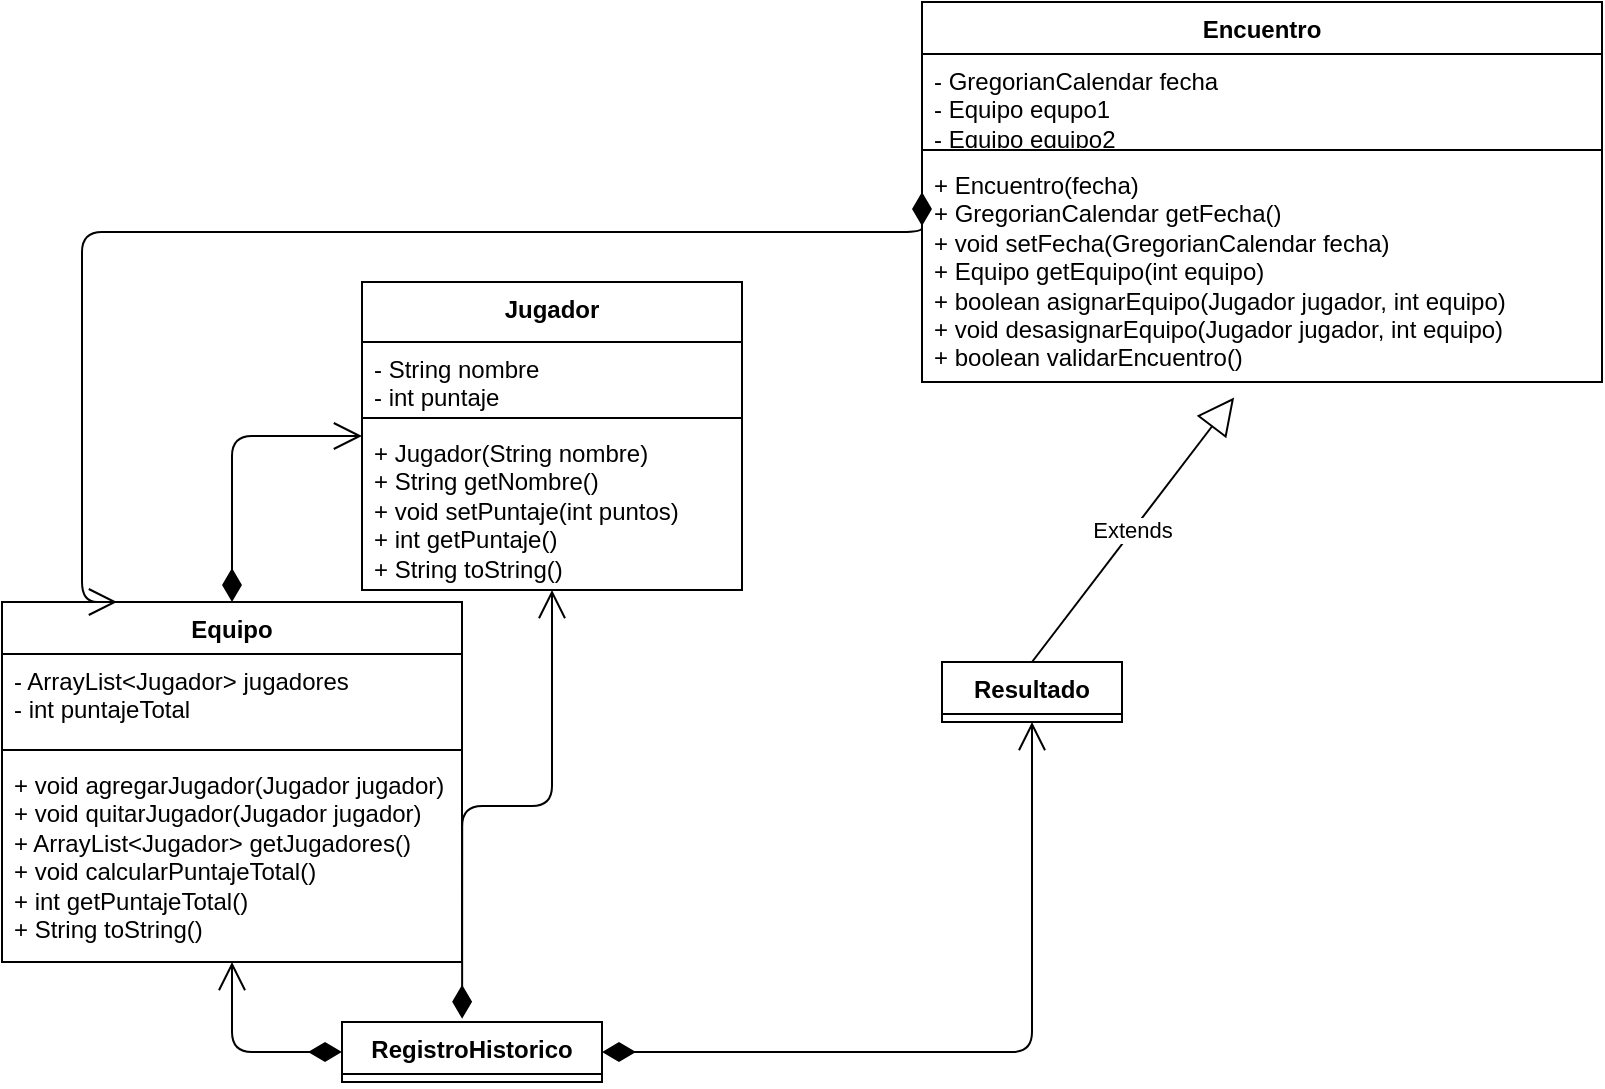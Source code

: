 <mxfile>
    <diagram id="XKQUyEYTQLRtM4egtF_2" name="Página-1">
        <mxGraphModel dx="418" dy="1535" grid="1" gridSize="10" guides="1" tooltips="1" connect="1" arrows="1" fold="1" page="1" pageScale="1" pageWidth="827" pageHeight="1169" math="0" shadow="0">
            <root>
                <mxCell id="0"/>
                <mxCell id="1" parent="0"/>
                <mxCell id="2" value="Jugador" style="swimlane;fontStyle=1;align=center;verticalAlign=top;childLayout=stackLayout;horizontal=1;startSize=30;horizontalStack=0;resizeParent=1;resizeParentMax=0;resizeLast=0;collapsible=1;marginBottom=0;whiteSpace=wrap;html=1;" parent="1" vertex="1">
                    <mxGeometry x="210" y="120" width="190" height="154" as="geometry">
                        <mxRectangle x="220" y="190" width="80" height="30" as="alternateBounds"/>
                    </mxGeometry>
                </mxCell>
                <mxCell id="3" value="- String nombre&lt;div&gt;- int puntaje&lt;/div&gt;" style="text;strokeColor=none;fillColor=none;align=left;verticalAlign=top;spacingLeft=4;spacingRight=4;overflow=hidden;rotatable=0;points=[[0,0.5],[1,0.5]];portConstraint=eastwest;whiteSpace=wrap;html=1;" parent="2" vertex="1">
                    <mxGeometry y="30" width="190" height="34" as="geometry"/>
                </mxCell>
                <mxCell id="4" value="" style="line;strokeWidth=1;fillColor=none;align=left;verticalAlign=middle;spacingTop=-1;spacingLeft=3;spacingRight=3;rotatable=0;labelPosition=right;points=[];portConstraint=eastwest;strokeColor=inherit;" parent="2" vertex="1">
                    <mxGeometry y="64" width="190" height="8" as="geometry"/>
                </mxCell>
                <mxCell id="5" value="+ Jugador(String nombre)&lt;div&gt;+ String getNombre()&lt;/div&gt;&lt;div&gt;+ void setPuntaje(int puntos)&lt;/div&gt;&lt;div&gt;+ int getPuntaje()&lt;/div&gt;&lt;div&gt;+ String toString()&lt;/div&gt;" style="text;strokeColor=none;fillColor=none;align=left;verticalAlign=top;spacingLeft=4;spacingRight=4;overflow=hidden;rotatable=0;points=[[0,0.5],[1,0.5]];portConstraint=eastwest;whiteSpace=wrap;html=1;" parent="2" vertex="1">
                    <mxGeometry y="72" width="190" height="82" as="geometry"/>
                </mxCell>
                <mxCell id="6" value="Encuentro" style="swimlane;fontStyle=1;align=center;verticalAlign=top;childLayout=stackLayout;horizontal=1;startSize=26;horizontalStack=0;resizeParent=1;resizeParentMax=0;resizeLast=0;collapsible=1;marginBottom=0;whiteSpace=wrap;html=1;" parent="1" vertex="1">
                    <mxGeometry x="490" y="-20" width="340" height="190" as="geometry">
                        <mxRectangle x="500" y="80" width="100" height="30" as="alternateBounds"/>
                    </mxGeometry>
                </mxCell>
                <mxCell id="7" value="&lt;div&gt;- GregorianCalendar fecha&lt;/div&gt;- Equipo equpo1&lt;div&gt;- Equipo equipo2&lt;/div&gt;" style="text;strokeColor=none;fillColor=none;align=left;verticalAlign=top;spacingLeft=4;spacingRight=4;overflow=hidden;rotatable=0;points=[[0,0.5],[1,0.5]];portConstraint=eastwest;whiteSpace=wrap;html=1;" parent="6" vertex="1">
                    <mxGeometry y="26" width="340" height="44" as="geometry"/>
                </mxCell>
                <mxCell id="8" value="" style="line;strokeWidth=1;fillColor=none;align=left;verticalAlign=middle;spacingTop=-1;spacingLeft=3;spacingRight=3;rotatable=0;labelPosition=right;points=[];portConstraint=eastwest;strokeColor=inherit;" parent="6" vertex="1">
                    <mxGeometry y="70" width="340" height="8" as="geometry"/>
                </mxCell>
                <mxCell id="9" value="+ Encuentro(fecha)&lt;div&gt;&lt;font color=&quot;#000000&quot;&gt;+ GregorianCalendar getFecha()&lt;/font&gt;&lt;/div&gt;&lt;div&gt;&lt;font color=&quot;#000000&quot;&gt;+ void setFecha(GregorianCalendar fecha)&lt;/font&gt;&lt;/div&gt;&lt;div&gt;&lt;font color=&quot;#000000&quot;&gt;&lt;font color=&quot;#000000&quot;&gt;+ Equipo getEquipo(int equipo)&lt;/font&gt;&lt;/font&gt;&lt;/div&gt;&lt;div&gt;&lt;div&gt;+ boolean asignarEquipo(Jugador jugador, int equipo)&lt;/div&gt;&lt;div&gt;+ void desasignarEquipo(Jugador jugador, int equipo)&lt;/div&gt;&lt;div&gt;+ boolean validarEncuentro()&lt;/div&gt;&lt;/div&gt;" style="text;strokeColor=none;fillColor=none;align=left;verticalAlign=top;spacingLeft=4;spacingRight=4;overflow=hidden;rotatable=0;points=[[0,0.5],[1,0.5]];portConstraint=eastwest;whiteSpace=wrap;html=1;" parent="6" vertex="1">
                    <mxGeometry y="78" width="340" height="112" as="geometry"/>
                </mxCell>
                <mxCell id="10" value="Equipo" style="swimlane;fontStyle=1;align=center;verticalAlign=top;childLayout=stackLayout;horizontal=1;startSize=26;horizontalStack=0;resizeParent=1;resizeParentMax=0;resizeLast=0;collapsible=1;marginBottom=0;whiteSpace=wrap;html=1;" parent="1" vertex="1">
                    <mxGeometry x="30" y="280" width="230" height="180" as="geometry">
                        <mxRectangle x="50" y="320" width="80" height="30" as="alternateBounds"/>
                    </mxGeometry>
                </mxCell>
                <mxCell id="11" value="- ArrayList&amp;lt;Jugador&amp;gt; jugadores&lt;div&gt;- int puntajeTotal&lt;/div&gt;" style="text;strokeColor=none;fillColor=none;align=left;verticalAlign=top;spacingLeft=4;spacingRight=4;overflow=hidden;rotatable=0;points=[[0,0.5],[1,0.5]];portConstraint=eastwest;whiteSpace=wrap;html=1;" parent="10" vertex="1">
                    <mxGeometry y="26" width="230" height="44" as="geometry"/>
                </mxCell>
                <mxCell id="12" value="" style="line;strokeWidth=1;fillColor=none;align=left;verticalAlign=middle;spacingTop=-1;spacingLeft=3;spacingRight=3;rotatable=0;labelPosition=right;points=[];portConstraint=eastwest;strokeColor=inherit;" parent="10" vertex="1">
                    <mxGeometry y="70" width="230" height="8" as="geometry"/>
                </mxCell>
                <mxCell id="13" value="+ void agregarJugador(Jugador jugador)&lt;div&gt;&lt;font color=&quot;#000000&quot;&gt;+ void quitarJugador(Jugador jugador)&lt;br&gt;&lt;/font&gt;&lt;div&gt;+ ArrayList&amp;lt;Jugador&amp;gt; getJugadores()&lt;/div&gt;&lt;div&gt;+ void calcularPuntajeTotal()&lt;/div&gt;&lt;div&gt;+ int getPuntajeTotal()&lt;/div&gt;&lt;/div&gt;&lt;div&gt;+ String toString()&lt;/div&gt;" style="text;strokeColor=none;fillColor=none;align=left;verticalAlign=top;spacingLeft=4;spacingRight=4;overflow=hidden;rotatable=0;points=[[0,0.5],[1,0.5]];portConstraint=eastwest;whiteSpace=wrap;html=1;" parent="10" vertex="1">
                    <mxGeometry y="78" width="230" height="102" as="geometry"/>
                </mxCell>
                <mxCell id="14" value="Extends" style="endArrow=block;endSize=16;endFill=0;html=1;entryX=0.459;entryY=1.069;entryDx=0;entryDy=0;entryPerimeter=0;exitX=0.5;exitY=0;exitDx=0;exitDy=0;" parent="1" source="15" target="9" edge="1">
                    <mxGeometry width="160" relative="1" as="geometry">
                        <mxPoint x="586" y="300" as="sourcePoint"/>
                        <mxPoint x="670" y="270" as="targetPoint"/>
                    </mxGeometry>
                </mxCell>
                <mxCell id="15" value="Resultado" style="swimlane;fontStyle=1;align=center;verticalAlign=top;childLayout=stackLayout;horizontal=1;startSize=26;horizontalStack=0;resizeParent=1;resizeParentMax=0;resizeLast=0;collapsible=1;marginBottom=0;whiteSpace=wrap;html=1;" parent="1" vertex="1" collapsed="1">
                    <mxGeometry x="500" y="310" width="90" height="30" as="geometry">
                        <mxRectangle x="270" y="310" width="390" height="120" as="alternateBounds"/>
                    </mxGeometry>
                </mxCell>
                <mxCell id="16" value="- int golesEquipo1&lt;div&gt;- int golesEquipo2&lt;/div&gt;" style="text;strokeColor=none;fillColor=none;align=left;verticalAlign=top;spacingLeft=4;spacingRight=4;overflow=hidden;rotatable=0;points=[[0,0.5],[1,0.5]];portConstraint=eastwest;whiteSpace=wrap;html=1;" parent="15" vertex="1">
                    <mxGeometry y="26" width="390" height="34" as="geometry"/>
                </mxCell>
                <mxCell id="17" value="" style="line;strokeWidth=1;fillColor=none;align=left;verticalAlign=middle;spacingTop=-1;spacingLeft=3;spacingRight=3;rotatable=0;labelPosition=right;points=[];portConstraint=eastwest;strokeColor=inherit;" parent="15" vertex="1">
                    <mxGeometry y="60" width="390" height="8" as="geometry"/>
                </mxCell>
                <mxCell id="18" value="+ Resultado(Encuentro encuentro, int golesEquipo1, int golesEquipo2)&lt;div&gt;+ int getGolesEquipo1()&lt;/div&gt;&lt;div&gt;+ int getGolesEquipo2()&lt;/div&gt;" style="text;strokeColor=none;fillColor=none;align=left;verticalAlign=top;spacingLeft=4;spacingRight=4;overflow=hidden;rotatable=0;points=[[0,0.5],[1,0.5]];portConstraint=eastwest;whiteSpace=wrap;html=1;" parent="15" vertex="1">
                    <mxGeometry y="68" width="390" height="52" as="geometry"/>
                </mxCell>
                <mxCell id="19" value="RegistroHistorico" style="swimlane;fontStyle=1;align=center;verticalAlign=top;childLayout=stackLayout;horizontal=1;startSize=26;horizontalStack=0;resizeParent=1;resizeParentMax=0;resizeLast=0;collapsible=1;marginBottom=0;whiteSpace=wrap;html=1;" parent="1" vertex="1" collapsed="1">
                    <mxGeometry x="200" y="490" width="130" height="30" as="geometry">
                        <mxRectangle x="200" y="490" width="260" height="398" as="alternateBounds"/>
                    </mxGeometry>
                </mxCell>
                <mxCell id="25" value="- ArrayList&amp;lt;Jugador&amp;gt; jugadores" style="text;strokeColor=none;fillColor=none;align=left;verticalAlign=top;spacingLeft=4;spacingRight=4;overflow=hidden;rotatable=0;points=[[0,0.5],[1,0.5]];portConstraint=eastwest;whiteSpace=wrap;html=1;" parent="19" vertex="1">
                    <mxGeometry y="26" width="260" height="26" as="geometry"/>
                </mxCell>
                <mxCell id="20" value="- ArrayList&amp;lt;Resultado&amp;gt; resultados" style="text;strokeColor=none;fillColor=none;align=left;verticalAlign=top;spacingLeft=4;spacingRight=4;overflow=hidden;rotatable=0;points=[[0,0.5],[1,0.5]];portConstraint=eastwest;whiteSpace=wrap;html=1;" parent="19" vertex="1">
                    <mxGeometry y="52" width="260" height="26" as="geometry"/>
                </mxCell>
                <mxCell id="21" value="" style="line;strokeWidth=1;fillColor=none;align=left;verticalAlign=middle;spacingTop=-1;spacingLeft=3;spacingRight=3;rotatable=0;labelPosition=right;points=[];portConstraint=eastwest;strokeColor=inherit;" parent="19" vertex="1">
                    <mxGeometry y="78" width="260" height="8" as="geometry"/>
                </mxCell>
                <mxCell id="24" value="+ void agregarJugador(Jugador jugador)" style="text;strokeColor=none;fillColor=none;align=left;verticalAlign=top;spacingLeft=4;spacingRight=4;overflow=hidden;rotatable=0;points=[[0,0.5],[1,0.5]];portConstraint=eastwest;whiteSpace=wrap;html=1;" parent="19" vertex="1">
                    <mxGeometry y="86" width="260" height="26" as="geometry"/>
                </mxCell>
                <mxCell id="26" value="+ void eliminarJugador(Jugador jugador)" style="text;strokeColor=none;fillColor=none;align=left;verticalAlign=top;spacingLeft=4;spacingRight=4;overflow=hidden;rotatable=0;points=[[0,0.5],[1,0.5]];portConstraint=eastwest;whiteSpace=wrap;html=1;" parent="19" vertex="1">
                    <mxGeometry y="112" width="260" height="26" as="geometry"/>
                </mxCell>
                <mxCell id="27" value="+ ArrayList&amp;lt;Jugador&amp;gt; getJugadores()" style="text;strokeColor=none;fillColor=none;align=left;verticalAlign=top;spacingLeft=4;spacingRight=4;overflow=hidden;rotatable=0;points=[[0,0.5],[1,0.5]];portConstraint=eastwest;whiteSpace=wrap;html=1;" parent="19" vertex="1">
                    <mxGeometry y="138" width="260" height="26" as="geometry"/>
                </mxCell>
                <mxCell id="29" value="+ void agregarResultado(Resultado resultado)" style="text;strokeColor=none;fillColor=none;align=left;verticalAlign=top;spacingLeft=4;spacingRight=4;overflow=hidden;rotatable=0;points=[[0,0.5],[1,0.5]];portConstraint=eastwest;whiteSpace=wrap;html=1;" parent="19" vertex="1">
                    <mxGeometry y="164" width="260" height="26" as="geometry"/>
                </mxCell>
                <mxCell id="28" value="+ void eliminarResultado(Resultado resultado)" style="text;strokeColor=none;fillColor=none;align=left;verticalAlign=top;spacingLeft=4;spacingRight=4;overflow=hidden;rotatable=0;points=[[0,0.5],[1,0.5]];portConstraint=eastwest;whiteSpace=wrap;html=1;" parent="19" vertex="1">
                    <mxGeometry y="190" width="260" height="26" as="geometry"/>
                </mxCell>
                <mxCell id="30" value="+ ArrayList&amp;lt;Resultado&amp;gt; getResultados()" style="text;strokeColor=none;fillColor=none;align=left;verticalAlign=top;spacingLeft=4;spacingRight=4;overflow=hidden;rotatable=0;points=[[0,0.5],[1,0.5]];portConstraint=eastwest;whiteSpace=wrap;html=1;" parent="19" vertex="1">
                    <mxGeometry y="216" width="260" height="26" as="geometry"/>
                </mxCell>
                <mxCell id="35" value="+ void determinarPuntaje(Jugador jugador)" style="text;strokeColor=none;fillColor=none;align=left;verticalAlign=top;spacingLeft=4;spacingRight=4;overflow=hidden;rotatable=0;points=[[0,0.5],[1,0.5]];portConstraint=eastwest;whiteSpace=wrap;html=1;" parent="19" vertex="1">
                    <mxGeometry y="242" width="260" height="26" as="geometry"/>
                </mxCell>
                <mxCell id="32" value="+ int getPartidosJugados(Jugador jugador)" style="text;strokeColor=none;fillColor=none;align=left;verticalAlign=top;spacingLeft=4;spacingRight=4;overflow=hidden;rotatable=0;points=[[0,0.5],[1,0.5]];portConstraint=eastwest;whiteSpace=wrap;html=1;" parent="19" vertex="1">
                    <mxGeometry y="268" width="260" height="26" as="geometry"/>
                </mxCell>
                <mxCell id="33" value="+ int getPartidosEmpatados(Jugador jugador)" style="text;strokeColor=none;fillColor=none;align=left;verticalAlign=top;spacingLeft=4;spacingRight=4;overflow=hidden;rotatable=0;points=[[0,0.5],[1,0.5]];portConstraint=eastwest;whiteSpace=wrap;html=1;" parent="19" vertex="1">
                    <mxGeometry y="294" width="260" height="26" as="geometry"/>
                </mxCell>
                <mxCell id="31" value="+ int getPartidosPerdidos(Jugador jugador)" style="text;strokeColor=none;fillColor=none;align=left;verticalAlign=top;spacingLeft=4;spacingRight=4;overflow=hidden;rotatable=0;points=[[0,0.5],[1,0.5]];portConstraint=eastwest;whiteSpace=wrap;html=1;" parent="19" vertex="1">
                    <mxGeometry y="320" width="260" height="26" as="geometry"/>
                </mxCell>
                <mxCell id="34" value="+ int mismoEquipo(Jugador j1, Jugador j2)" style="text;strokeColor=none;fillColor=none;align=left;verticalAlign=top;spacingLeft=4;spacingRight=4;overflow=hidden;rotatable=0;points=[[0,0.5],[1,0.5]];portConstraint=eastwest;whiteSpace=wrap;html=1;" parent="19" vertex="1">
                    <mxGeometry y="346" width="260" height="26" as="geometry"/>
                </mxCell>
                <mxCell id="22" value="+ int enfrentados(Jugador j1, Jugador j2)" style="text;strokeColor=none;fillColor=none;align=left;verticalAlign=top;spacingLeft=4;spacingRight=4;overflow=hidden;rotatable=0;points=[[0,0.5],[1,0.5]];portConstraint=eastwest;whiteSpace=wrap;html=1;" parent="19" vertex="1">
                    <mxGeometry y="372" width="260" height="26" as="geometry"/>
                </mxCell>
                <mxCell id="38" value="" style="endArrow=open;html=1;endSize=12;startArrow=diamondThin;startSize=14;startFill=1;edgeStyle=orthogonalEdgeStyle;align=left;verticalAlign=bottom;exitX=0.5;exitY=0;exitDx=0;exitDy=0;entryX=0;entryY=0.5;entryDx=0;entryDy=0;" parent="1" source="10" target="2" edge="1">
                    <mxGeometry x="-1" y="3" relative="1" as="geometry">
                        <mxPoint x="120" y="300" as="sourcePoint"/>
                        <mxPoint x="280" y="300" as="targetPoint"/>
                    </mxGeometry>
                </mxCell>
                <mxCell id="39" value="" style="endArrow=open;html=1;endSize=12;startArrow=diamondThin;startSize=14;startFill=1;edgeStyle=orthogonalEdgeStyle;align=left;verticalAlign=bottom;exitX=1;exitY=0.5;exitDx=0;exitDy=0;entryX=0.5;entryY=1;entryDx=0;entryDy=0;" parent="1" source="19" target="15" edge="1">
                    <mxGeometry x="-1" y="3" relative="1" as="geometry">
                        <mxPoint x="360" y="494.63" as="sourcePoint"/>
                        <mxPoint x="520" y="494.63" as="targetPoint"/>
                    </mxGeometry>
                </mxCell>
                <mxCell id="40" value="" style="endArrow=open;html=1;endSize=12;startArrow=diamondThin;startSize=14;startFill=1;edgeStyle=orthogonalEdgeStyle;align=left;verticalAlign=bottom;entryX=0.5;entryY=1;entryDx=0;entryDy=0;exitX=0;exitY=0.5;exitDx=0;exitDy=0;" parent="1" source="19" target="10" edge="1">
                    <mxGeometry x="-1" y="3" relative="1" as="geometry">
                        <mxPoint x="220" y="460" as="sourcePoint"/>
                        <mxPoint x="380" y="460" as="targetPoint"/>
                    </mxGeometry>
                </mxCell>
                <mxCell id="41" value="" style="endArrow=open;html=1;endSize=12;startArrow=diamondThin;startSize=14;startFill=1;edgeStyle=orthogonalEdgeStyle;align=left;verticalAlign=bottom;entryX=0.5;entryY=1;entryDx=0;entryDy=0;exitX=0.462;exitY=-0.055;exitDx=0;exitDy=0;exitPerimeter=0;" parent="1" source="19" target="2" edge="1">
                    <mxGeometry x="-1" y="3" relative="1" as="geometry">
                        <mxPoint x="260" y="460" as="sourcePoint"/>
                        <mxPoint x="370" y="440" as="targetPoint"/>
                        <Array as="points"/>
                    </mxGeometry>
                </mxCell>
                <mxCell id="42" value="" style="endArrow=open;html=1;endSize=12;startArrow=diamondThin;startSize=14;startFill=1;edgeStyle=orthogonalEdgeStyle;align=left;verticalAlign=bottom;entryX=0.25;entryY=0;entryDx=0;entryDy=0;exitX=0;exitY=0.5;exitDx=0;exitDy=0;" parent="1" source="6" target="10" edge="1">
                    <mxGeometry x="-1" y="3" relative="1" as="geometry">
                        <mxPoint x="510" y="110" as="sourcePoint"/>
                        <mxPoint x="470" y="95" as="targetPoint"/>
                        <Array as="points">
                            <mxPoint x="70" y="95"/>
                        </Array>
                    </mxGeometry>
                </mxCell>
            </root>
        </mxGraphModel>
    </diagram>
</mxfile>